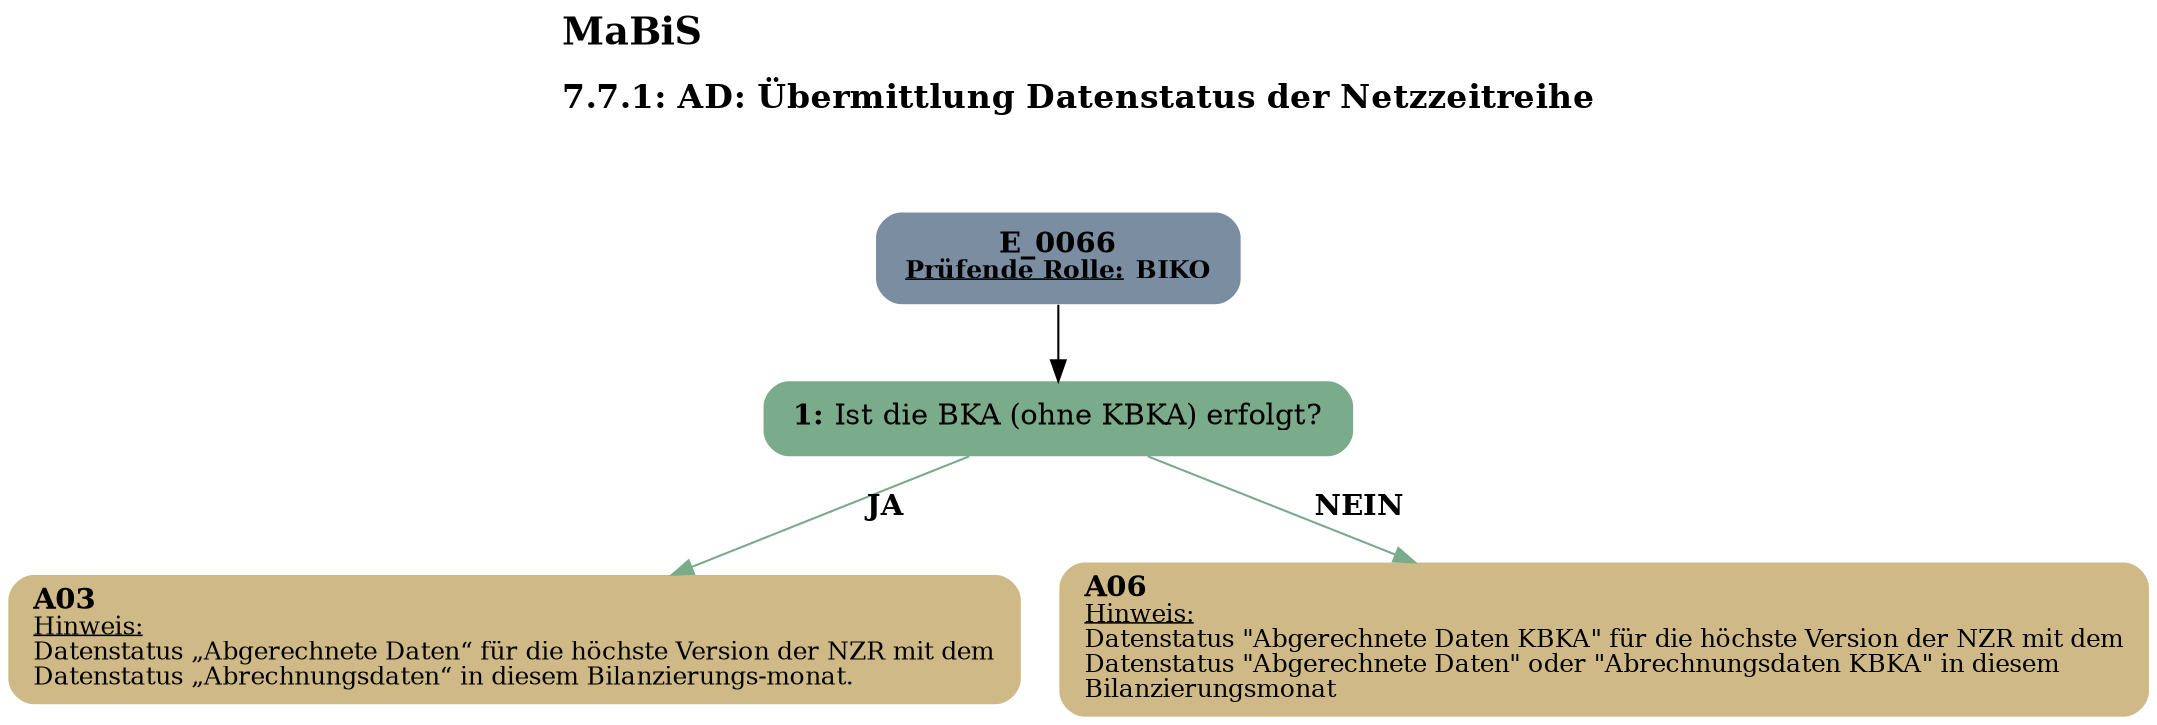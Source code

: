 digraph D {
    labelloc="t";
    label=<<B><FONT POINT-SIZE="18">MaBiS</FONT></B><BR align="left"/><BR/><B><FONT POINT-SIZE="16">7.7.1: AD: Übermittlung Datenstatus der Netzzeitreihe</FONT></B><BR align="left"/><BR/><BR/><BR/>>;
    ratio="compress";
    concentrate=true;
    pack=true;
    rankdir=TB;
    packmode="array";
    size="20,20";
    "Start" [margin="0.2,0.12", shape=box, style="filled,rounded", penwidth=0.0, fillcolor="#7a8da1", label=<<B>E_0066</B><BR align="center"/><FONT point-size="12"><B><U>Prüfende Rolle:</U> BIKO</B></FONT><BR align="center"/>>];
    "1" [margin="0.2,0.12", shape=box, style="filled,rounded", penwidth=0.0, fillcolor="#7aab8a", label=<<B>1: </B>Ist die BKA (ohne KBKA) erfolgt?<BR align="left"/>>];
    "A03" [margin="0.17,0.08", shape=box, style="filled,rounded", penwidth=0.0, fillcolor="#cfb986", label=<<B>A03</B><BR align="left"/><FONT point-size="12"><U>Hinweis:</U><BR align="left"/>Datenstatus „Abgerechnete Daten“ für die höchste Version der NZR mit dem<BR align="left"/>Datenstatus „Abrechnungsdaten“ in diesem Bilanzierungs-monat.<BR align="left"/></FONT>>];
    "A06" [margin="0.17,0.08", shape=box, style="filled,rounded", penwidth=0.0, fillcolor="#cfb986", label=<<B>A06</B><BR align="left"/><FONT point-size="12"><U>Hinweis:</U><BR align="left"/>Datenstatus "Abgerechnete Daten KBKA" für die höchste Version der NZR mit dem<BR align="left"/>Datenstatus "Abgerechnete Daten" oder "Abrechnungsdaten KBKA" in diesem<BR align="left"/>Bilanzierungsmonat<BR align="left"/></FONT>>];

    "Start" -> "1";
    "1" -> "A03" [label=<<B>JA</B>>, color="#7aab8a"];
    "1" -> "A06" [label=<<B>NEIN</B>>, color="#7aab8a"];

    bgcolor="transparent";
}